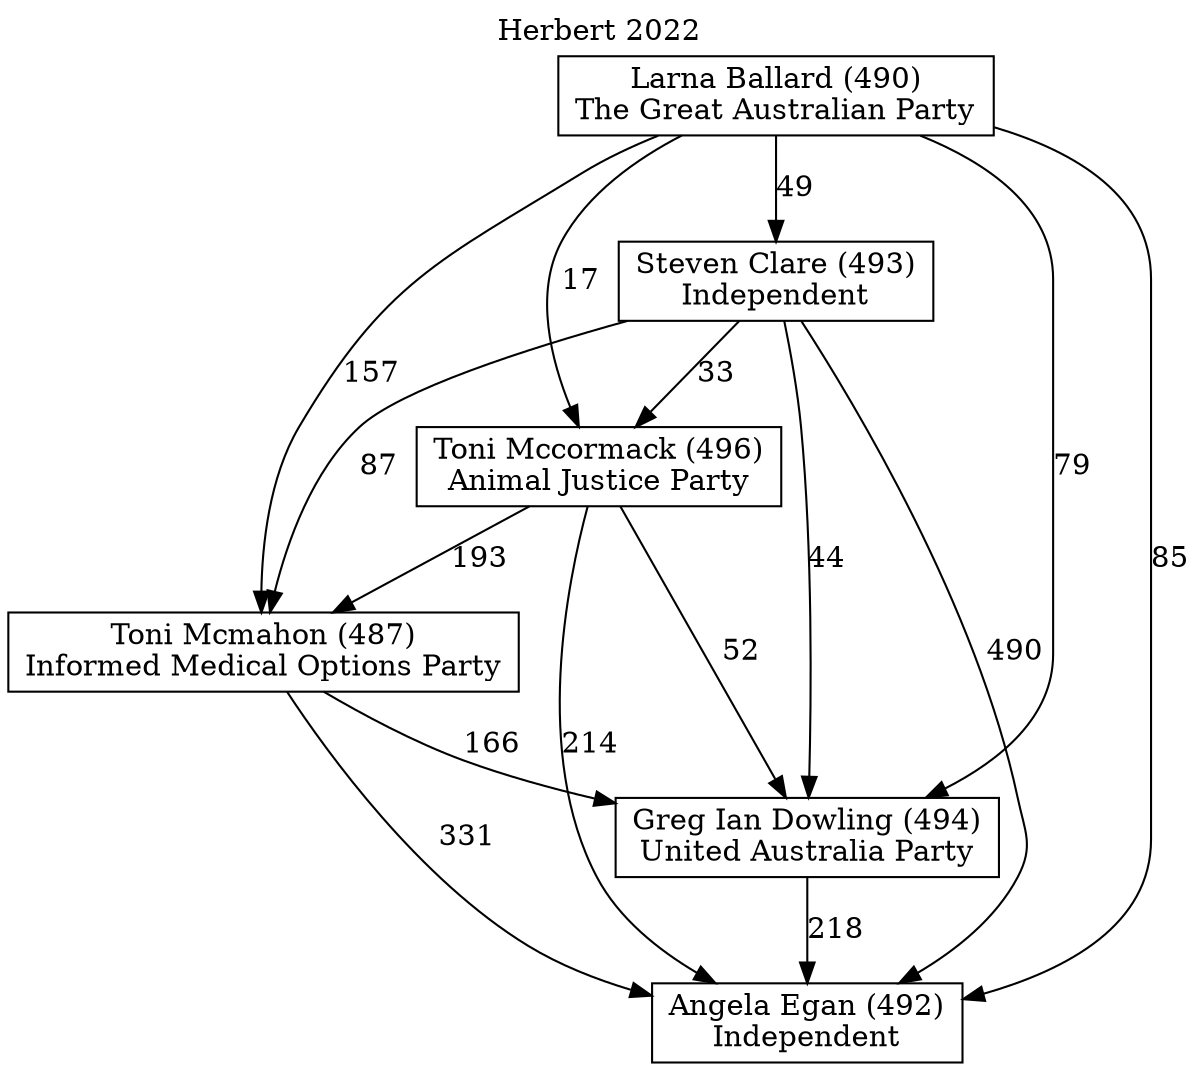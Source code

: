 // House preference flow
digraph "Angela Egan (492)_Herbert_2022" {
	graph [label="Herbert 2022" labelloc=t mclimit=10]
	node [shape=box]
	"Angela Egan (492)" [label="Angela Egan (492)
Independent"]
	"Greg Ian Dowling (494)" [label="Greg Ian Dowling (494)
United Australia Party"]
	"Larna Ballard (490)" [label="Larna Ballard (490)
The Great Australian Party"]
	"Steven Clare (493)" [label="Steven Clare (493)
Independent"]
	"Toni Mccormack (496)" [label="Toni Mccormack (496)
Animal Justice Party"]
	"Toni Mcmahon (487)" [label="Toni Mcmahon (487)
Informed Medical Options Party"]
	"Greg Ian Dowling (494)" -> "Angela Egan (492)" [label=218]
	"Larna Ballard (490)" -> "Angela Egan (492)" [label=85]
	"Larna Ballard (490)" -> "Greg Ian Dowling (494)" [label=79]
	"Larna Ballard (490)" -> "Steven Clare (493)" [label=49]
	"Larna Ballard (490)" -> "Toni Mccormack (496)" [label=17]
	"Larna Ballard (490)" -> "Toni Mcmahon (487)" [label=157]
	"Steven Clare (493)" -> "Angela Egan (492)" [label=490]
	"Steven Clare (493)" -> "Greg Ian Dowling (494)" [label=44]
	"Steven Clare (493)" -> "Toni Mccormack (496)" [label=33]
	"Steven Clare (493)" -> "Toni Mcmahon (487)" [label=87]
	"Toni Mccormack (496)" -> "Angela Egan (492)" [label=214]
	"Toni Mccormack (496)" -> "Greg Ian Dowling (494)" [label=52]
	"Toni Mccormack (496)" -> "Toni Mcmahon (487)" [label=193]
	"Toni Mcmahon (487)" -> "Angela Egan (492)" [label=331]
	"Toni Mcmahon (487)" -> "Greg Ian Dowling (494)" [label=166]
}
